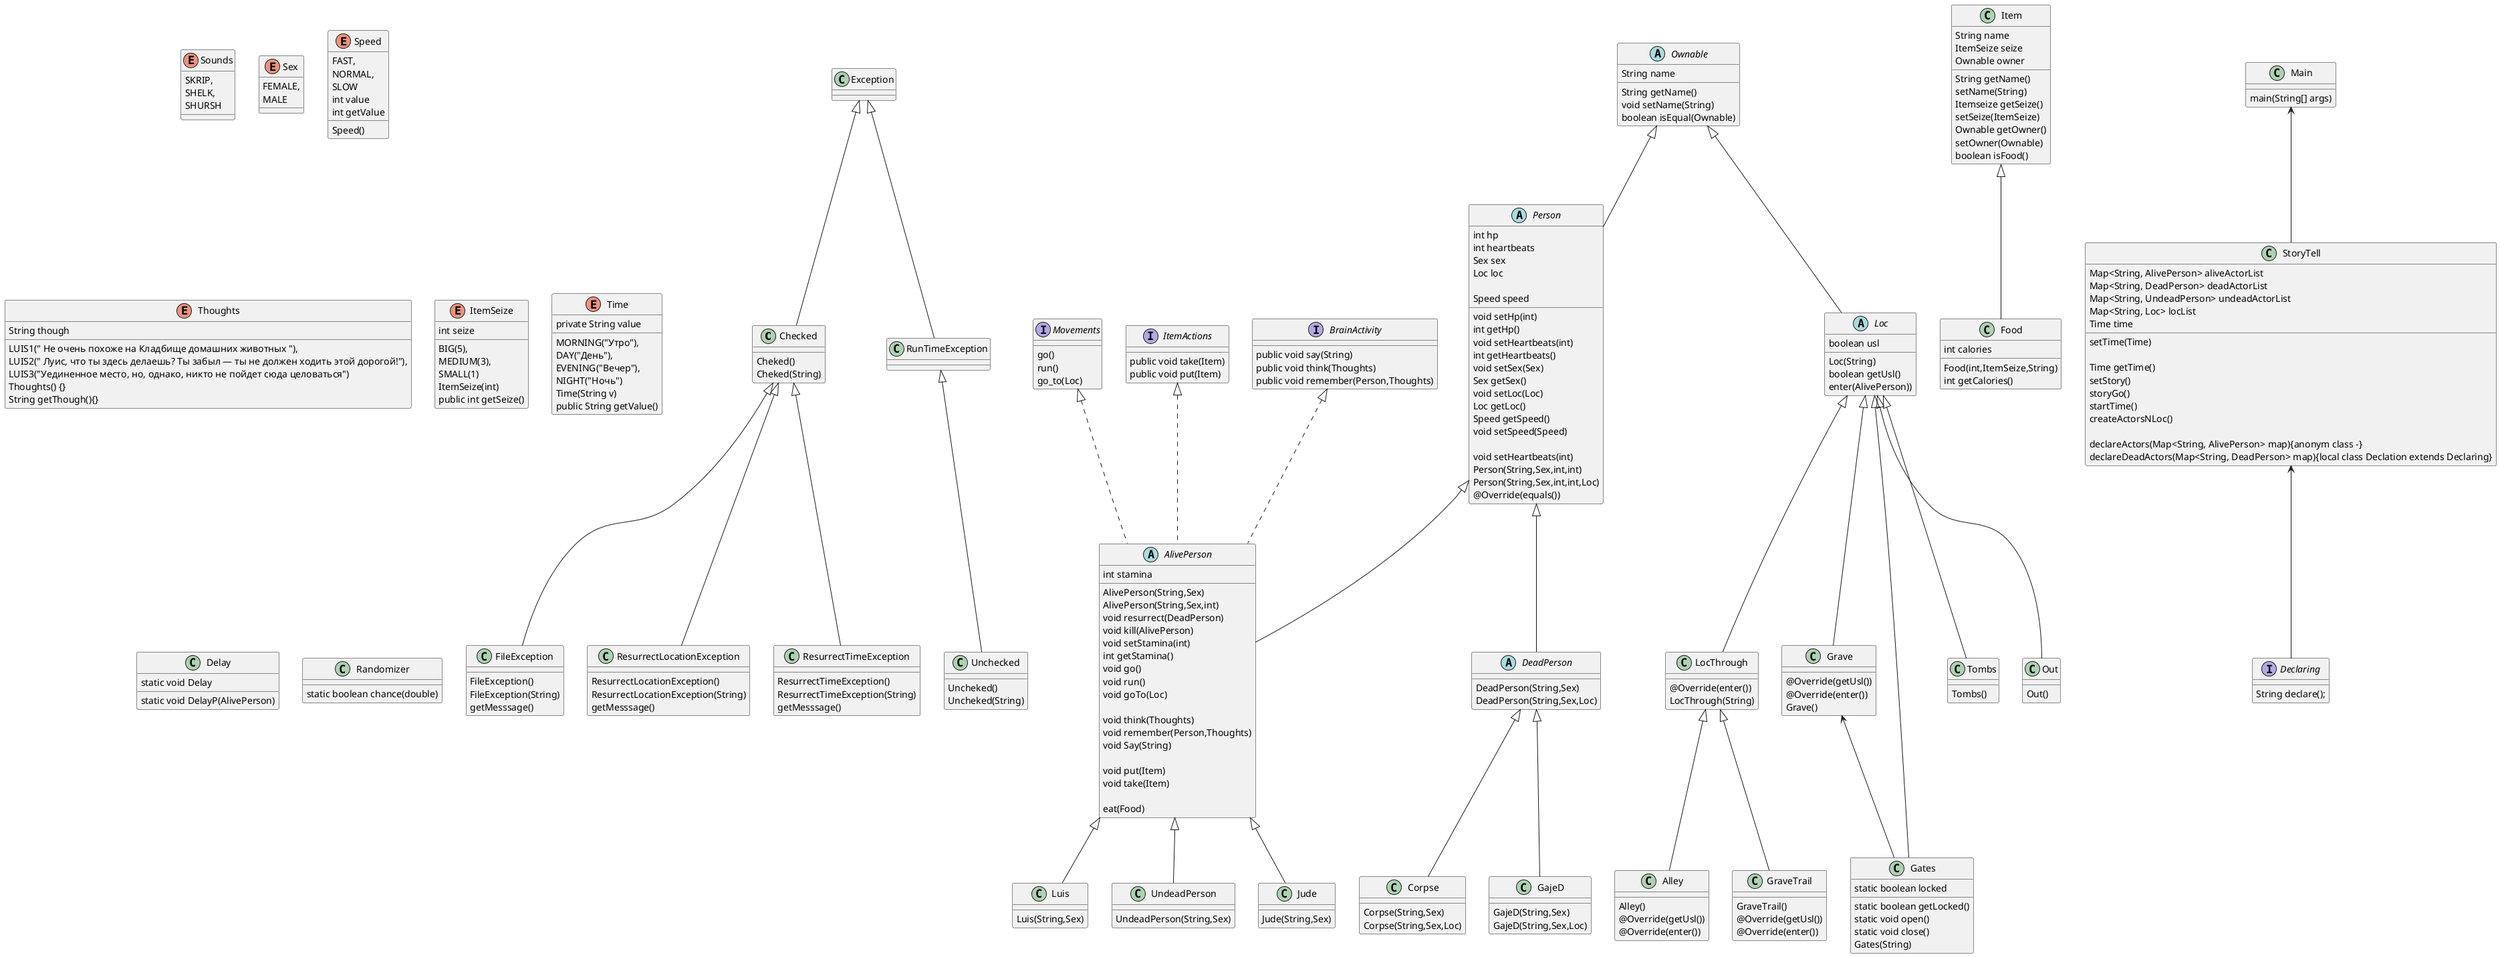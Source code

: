 @startuml

class Checked extends Exception{
    Cheked()
    Cheked(String)

}
class RunTimeException extends Exception{}
class Unchecked extends RunTimeException{
    Uncheked()
    Uncheked(String)

}
class FileException extends Checked{
    FileException()
    FileException(String)
    getMesssage()
}
class ResurrectLocationException extends Checked{
    ResurrectLocationException()
    ResurrectLocationException(String)
    getMesssage()
}
class ResurrectTimeException extends Checked{
    ResurrectTimeException()
    ResurrectTimeException(String)
    getMesssage()
}


enum Sounds{
    SKRIP,
    SHELK,
    SHURSH
}
enum Sex{
    FEMALE,
    MALE
}
enum Speed{
    FAST,
    NORMAL,
    SLOW
    Speed()
    int value
    int getValue
}
enum Thoughts{
   LUIS1(" Не очень похоже на Кладбище домашних животных "),
   LUIS2(" Луис, что ты здесь делаешь? Ты забыл — ты не должен ходить этой дорогой!"),
   LUIS3("Уединенное место, но, однако, никто не пойдет сюда целоваться") 
   Thoughts() {}
   String though 
   String getThough(){}
}
enum ItemSeize {
    BIG(5),
    MEDIUM(3),
    SMALL(1) 
    ItemSeize(int)
    int seize 
    public int getSeize()
}
enum Time {
    MORNING("Утро"),
    DAY("День"),
    EVENING("Вечер"),
    NIGHT("Ночь") 
     private String value 
    Time(String v)
    public String getValue()
}







interface Movements{
    go()
    run()
    go_to(Loc)
}
interface ItemActions {
    public void take(Item) 
    public void put(Item) 
}
interface BrainActivity {
    public void say(String)
    public void think(Thoughts) 
    public void remember(Person,Thoughts) 
}








abstract class Person extends Ownable{
    int hp
    void setHp(int)
    int getHp()
    int heartbeats
    void setHeartbeats(int)
    int getHeartbeats()
    Sex sex
    void setSex(Sex)
    Sex getSex()
    Loc loc
    void setLoc(Loc)
    Loc getLoc()

    Speed speed
    Speed getSpeed()
    void setSpeed(Speed)

    void setHeartbeats(int)
    Person(String,Sex,int,int)
    Person(String,Sex,int,int,Loc)
    @Override(equals())
}
abstract class AlivePerson extends Person implements Movements,BrainActivity,ItemActions{
    int stamina
    AlivePerson(String,Sex)
    AlivePerson(String,Sex,int)
    void resurrect(DeadPerson)
    void kill(AlivePerson)
    void setStamina(int)
    int getStamina()


    void go()
    void run()
    void goTo(Loc)

    void think(Thoughts)
    void remember(Person,Thoughts)
    void Say(String)

    void put(Item)
    void take(Item)

    eat(Food)
}
class Corpse extends DeadPerson{
    Corpse(String,Sex)
    Corpse(String,Sex,Loc)
}
abstract class DeadPerson extends Person{
    DeadPerson(String,Sex)
    DeadPerson(String,Sex,Loc)
}
class Luis extends AlivePerson{
    Luis(String,Sex)
}
class UndeadPerson extends AlivePerson{
    UndeadPerson(String,Sex)
}
class Jude extends AlivePerson{
    Jude(String,Sex)
}
class GajeD extends DeadPerson{
    GajeD(String,Sex)
    GajeD(String,Sex,Loc)
}









abstract class Loc extends Ownable{
Loc(String)
boolean usl
boolean getUsl()
enter(AlivePerson))
}
class Alley extends LocThrough{
Alley()
@Override(getUsl())
@Override(enter())
}
class GraveTrail extends LocThrough{
    GraveTrail()
    @Override(getUsl())
    @Override(enter())
}
class Grave extends Loc{
    @Override(getUsl())
    @Override(enter())
    Grave()
}

class Gates extends Loc{
    static boolean locked
    static boolean getLocked()
    static void open()
    static void close()
    Gates(String)
}
Grave <-- Gates
class Tombs extends Loc{
    Tombs()
}
class LocThrough extends Loc{
    @Override(enter())
    LocThrough(String)
}
class Out extends Loc{
    Out()
}





class Item{
    String name
    String getName() 
    setName(String)
    ItemSeize seize 
    Itemseize getSeize() 
    setSeize(ItemSeize)
    Ownable owner 
    Ownable getOwner() 
    setOwner(Ownable)
    boolean isFood()
}
class Food extends Item{
    Food(int,ItemSeize,String)
    int calories
    int getCalories()
}


class Delay{
    static void DelayP(AlivePerson)
    static void Delay
}
class Randomizer{
    static boolean chance(double)
}
abstract class Ownable{
    String name
    String getName()
    void setName(String)
    boolean isEqual(Ownable)
}

interface Declaring {
            String declare();
        }
StoryTell <-- Declaring
static class StoryTell{
    Map<String, AlivePerson> aliveActorList
    Map<String, DeadPerson> deadActorList
    Map<String, UndeadPerson> undeadActorList
    Map<String, Loc> locList
    Time time
    setTime(Time)

    Time getTime()
    setStory()
    storyGo()
    startTime()
    createActorsNLoc()

    declareActors(Map<String, AlivePerson> map){anonym class -}
    declareDeadActors(Map<String, DeadPerson> map){local class Declation extends Declaring}

}


Main<--StoryTell
class Main {
    main(String[] args)
}

@enduml
